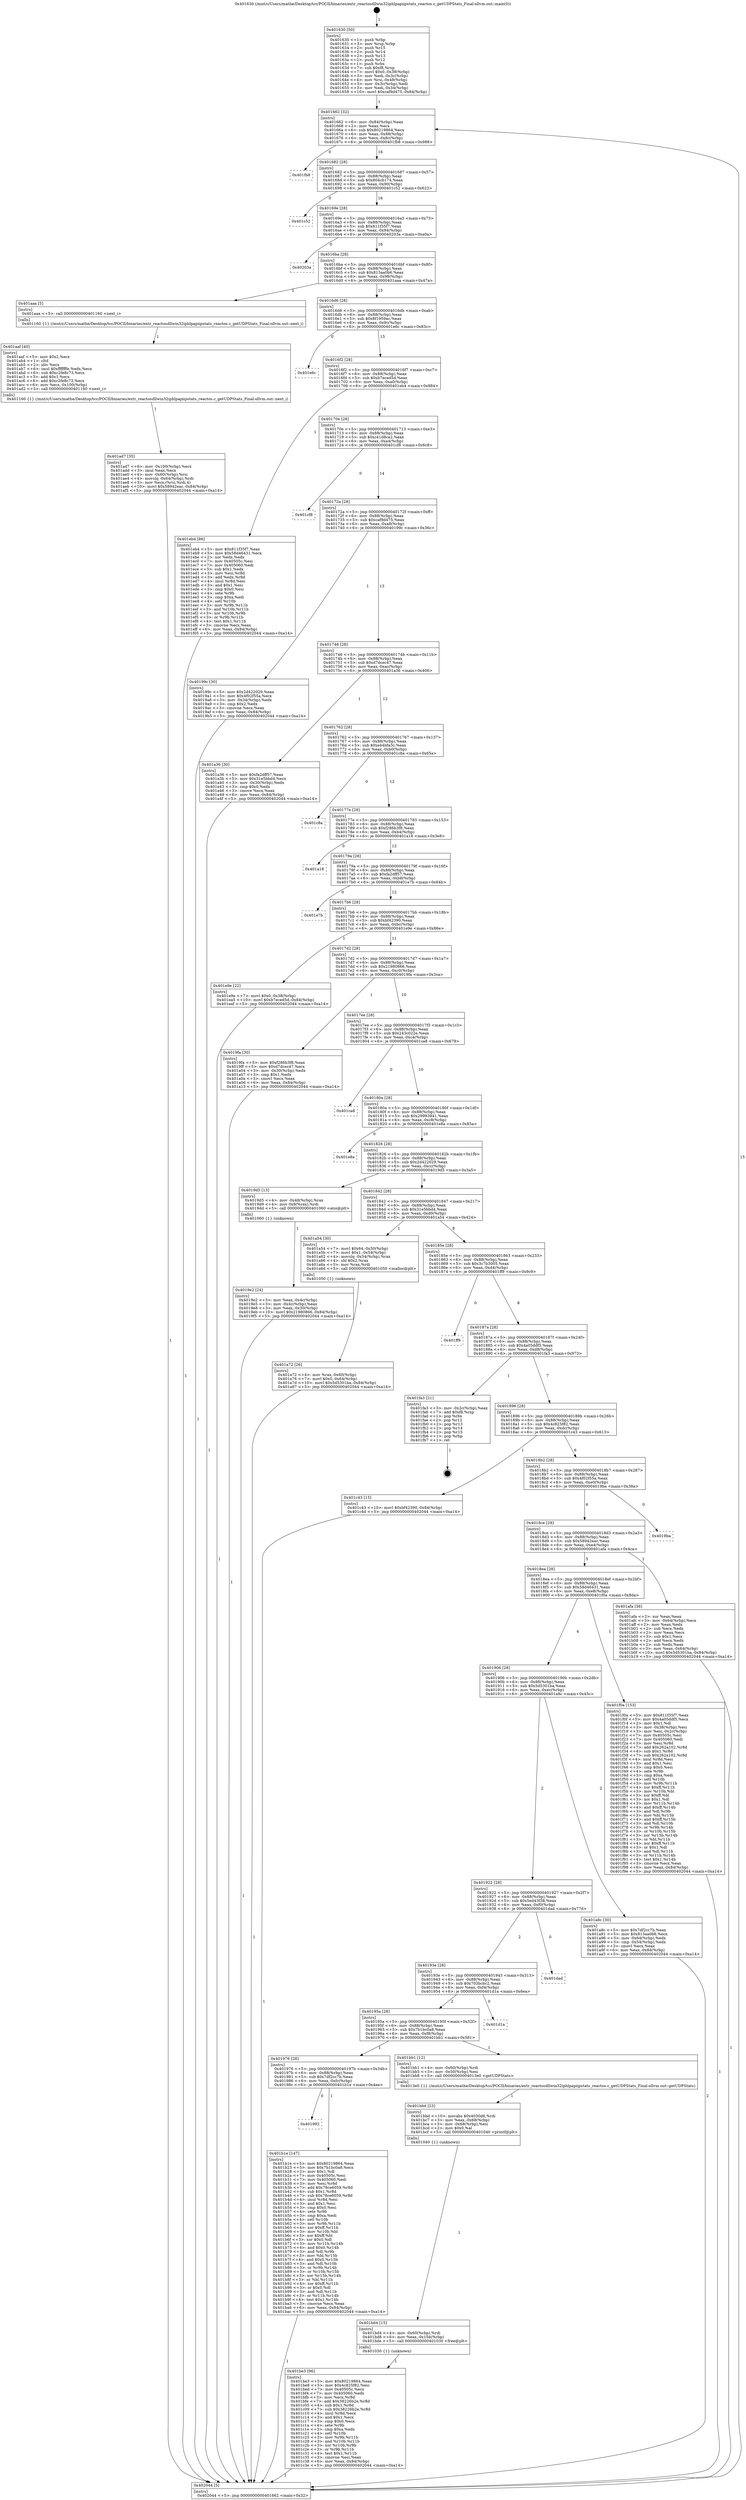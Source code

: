 digraph "0x401630" {
  label = "0x401630 (/mnt/c/Users/mathe/Desktop/tcc/POCII/binaries/extr_reactosdllwin32iphlpapiipstats_reactos.c_getUDPStats_Final-ollvm.out::main(0))"
  labelloc = "t"
  node[shape=record]

  Entry [label="",width=0.3,height=0.3,shape=circle,fillcolor=black,style=filled]
  "0x401662" [label="{
     0x401662 [32]\l
     | [instrs]\l
     &nbsp;&nbsp;0x401662 \<+6\>: mov -0x84(%rbp),%eax\l
     &nbsp;&nbsp;0x401668 \<+2\>: mov %eax,%ecx\l
     &nbsp;&nbsp;0x40166a \<+6\>: sub $0x80219864,%ecx\l
     &nbsp;&nbsp;0x401670 \<+6\>: mov %eax,-0x88(%rbp)\l
     &nbsp;&nbsp;0x401676 \<+6\>: mov %ecx,-0x8c(%rbp)\l
     &nbsp;&nbsp;0x40167c \<+6\>: je 0000000000401fb8 \<main+0x988\>\l
  }"]
  "0x401fb8" [label="{
     0x401fb8\l
  }", style=dashed]
  "0x401682" [label="{
     0x401682 [28]\l
     | [instrs]\l
     &nbsp;&nbsp;0x401682 \<+5\>: jmp 0000000000401687 \<main+0x57\>\l
     &nbsp;&nbsp;0x401687 \<+6\>: mov -0x88(%rbp),%eax\l
     &nbsp;&nbsp;0x40168d \<+5\>: sub $0x804cb174,%eax\l
     &nbsp;&nbsp;0x401692 \<+6\>: mov %eax,-0x90(%rbp)\l
     &nbsp;&nbsp;0x401698 \<+6\>: je 0000000000401c52 \<main+0x622\>\l
  }"]
  Exit [label="",width=0.3,height=0.3,shape=circle,fillcolor=black,style=filled,peripheries=2]
  "0x401c52" [label="{
     0x401c52\l
  }", style=dashed]
  "0x40169e" [label="{
     0x40169e [28]\l
     | [instrs]\l
     &nbsp;&nbsp;0x40169e \<+5\>: jmp 00000000004016a3 \<main+0x73\>\l
     &nbsp;&nbsp;0x4016a3 \<+6\>: mov -0x88(%rbp),%eax\l
     &nbsp;&nbsp;0x4016a9 \<+5\>: sub $0x811f35f7,%eax\l
     &nbsp;&nbsp;0x4016ae \<+6\>: mov %eax,-0x94(%rbp)\l
     &nbsp;&nbsp;0x4016b4 \<+6\>: je 000000000040203a \<main+0xa0a\>\l
  }"]
  "0x401be3" [label="{
     0x401be3 [96]\l
     | [instrs]\l
     &nbsp;&nbsp;0x401be3 \<+5\>: mov $0x80219864,%eax\l
     &nbsp;&nbsp;0x401be8 \<+5\>: mov $0x4c825f82,%esi\l
     &nbsp;&nbsp;0x401bed \<+7\>: mov 0x40505c,%ecx\l
     &nbsp;&nbsp;0x401bf4 \<+7\>: mov 0x405060,%edx\l
     &nbsp;&nbsp;0x401bfb \<+3\>: mov %ecx,%r8d\l
     &nbsp;&nbsp;0x401bfe \<+7\>: add $0x38226b2e,%r8d\l
     &nbsp;&nbsp;0x401c05 \<+4\>: sub $0x1,%r8d\l
     &nbsp;&nbsp;0x401c09 \<+7\>: sub $0x38226b2e,%r8d\l
     &nbsp;&nbsp;0x401c10 \<+4\>: imul %r8d,%ecx\l
     &nbsp;&nbsp;0x401c14 \<+3\>: and $0x1,%ecx\l
     &nbsp;&nbsp;0x401c17 \<+3\>: cmp $0x0,%ecx\l
     &nbsp;&nbsp;0x401c1a \<+4\>: sete %r9b\l
     &nbsp;&nbsp;0x401c1e \<+3\>: cmp $0xa,%edx\l
     &nbsp;&nbsp;0x401c21 \<+4\>: setl %r10b\l
     &nbsp;&nbsp;0x401c25 \<+3\>: mov %r9b,%r11b\l
     &nbsp;&nbsp;0x401c28 \<+3\>: and %r10b,%r11b\l
     &nbsp;&nbsp;0x401c2b \<+3\>: xor %r10b,%r9b\l
     &nbsp;&nbsp;0x401c2e \<+3\>: or %r9b,%r11b\l
     &nbsp;&nbsp;0x401c31 \<+4\>: test $0x1,%r11b\l
     &nbsp;&nbsp;0x401c35 \<+3\>: cmovne %esi,%eax\l
     &nbsp;&nbsp;0x401c38 \<+6\>: mov %eax,-0x84(%rbp)\l
     &nbsp;&nbsp;0x401c3e \<+5\>: jmp 0000000000402044 \<main+0xa14\>\l
  }"]
  "0x40203a" [label="{
     0x40203a\l
  }", style=dashed]
  "0x4016ba" [label="{
     0x4016ba [28]\l
     | [instrs]\l
     &nbsp;&nbsp;0x4016ba \<+5\>: jmp 00000000004016bf \<main+0x8f\>\l
     &nbsp;&nbsp;0x4016bf \<+6\>: mov -0x88(%rbp),%eax\l
     &nbsp;&nbsp;0x4016c5 \<+5\>: sub $0x813aa0b6,%eax\l
     &nbsp;&nbsp;0x4016ca \<+6\>: mov %eax,-0x98(%rbp)\l
     &nbsp;&nbsp;0x4016d0 \<+6\>: je 0000000000401aaa \<main+0x47a\>\l
  }"]
  "0x401bd4" [label="{
     0x401bd4 [15]\l
     | [instrs]\l
     &nbsp;&nbsp;0x401bd4 \<+4\>: mov -0x60(%rbp),%rdi\l
     &nbsp;&nbsp;0x401bd8 \<+6\>: mov %eax,-0x104(%rbp)\l
     &nbsp;&nbsp;0x401bde \<+5\>: call 0000000000401030 \<free@plt\>\l
     | [calls]\l
     &nbsp;&nbsp;0x401030 \{1\} (unknown)\l
  }"]
  "0x401aaa" [label="{
     0x401aaa [5]\l
     | [instrs]\l
     &nbsp;&nbsp;0x401aaa \<+5\>: call 0000000000401160 \<next_i\>\l
     | [calls]\l
     &nbsp;&nbsp;0x401160 \{1\} (/mnt/c/Users/mathe/Desktop/tcc/POCII/binaries/extr_reactosdllwin32iphlpapiipstats_reactos.c_getUDPStats_Final-ollvm.out::next_i)\l
  }"]
  "0x4016d6" [label="{
     0x4016d6 [28]\l
     | [instrs]\l
     &nbsp;&nbsp;0x4016d6 \<+5\>: jmp 00000000004016db \<main+0xab\>\l
     &nbsp;&nbsp;0x4016db \<+6\>: mov -0x88(%rbp),%eax\l
     &nbsp;&nbsp;0x4016e1 \<+5\>: sub $0x8f1959ac,%eax\l
     &nbsp;&nbsp;0x4016e6 \<+6\>: mov %eax,-0x9c(%rbp)\l
     &nbsp;&nbsp;0x4016ec \<+6\>: je 0000000000401e6c \<main+0x83c\>\l
  }"]
  "0x401bbd" [label="{
     0x401bbd [23]\l
     | [instrs]\l
     &nbsp;&nbsp;0x401bbd \<+10\>: movabs $0x4030d6,%rdi\l
     &nbsp;&nbsp;0x401bc7 \<+3\>: mov %eax,-0x68(%rbp)\l
     &nbsp;&nbsp;0x401bca \<+3\>: mov -0x68(%rbp),%esi\l
     &nbsp;&nbsp;0x401bcd \<+2\>: mov $0x0,%al\l
     &nbsp;&nbsp;0x401bcf \<+5\>: call 0000000000401040 \<printf@plt\>\l
     | [calls]\l
     &nbsp;&nbsp;0x401040 \{1\} (unknown)\l
  }"]
  "0x401e6c" [label="{
     0x401e6c\l
  }", style=dashed]
  "0x4016f2" [label="{
     0x4016f2 [28]\l
     | [instrs]\l
     &nbsp;&nbsp;0x4016f2 \<+5\>: jmp 00000000004016f7 \<main+0xc7\>\l
     &nbsp;&nbsp;0x4016f7 \<+6\>: mov -0x88(%rbp),%eax\l
     &nbsp;&nbsp;0x4016fd \<+5\>: sub $0xb7eced5d,%eax\l
     &nbsp;&nbsp;0x401702 \<+6\>: mov %eax,-0xa0(%rbp)\l
     &nbsp;&nbsp;0x401708 \<+6\>: je 0000000000401eb4 \<main+0x884\>\l
  }"]
  "0x401992" [label="{
     0x401992\l
  }", style=dashed]
  "0x401eb4" [label="{
     0x401eb4 [86]\l
     | [instrs]\l
     &nbsp;&nbsp;0x401eb4 \<+5\>: mov $0x811f35f7,%eax\l
     &nbsp;&nbsp;0x401eb9 \<+5\>: mov $0x58d46431,%ecx\l
     &nbsp;&nbsp;0x401ebe \<+2\>: xor %edx,%edx\l
     &nbsp;&nbsp;0x401ec0 \<+7\>: mov 0x40505c,%esi\l
     &nbsp;&nbsp;0x401ec7 \<+7\>: mov 0x405060,%edi\l
     &nbsp;&nbsp;0x401ece \<+3\>: sub $0x1,%edx\l
     &nbsp;&nbsp;0x401ed1 \<+3\>: mov %esi,%r8d\l
     &nbsp;&nbsp;0x401ed4 \<+3\>: add %edx,%r8d\l
     &nbsp;&nbsp;0x401ed7 \<+4\>: imul %r8d,%esi\l
     &nbsp;&nbsp;0x401edb \<+3\>: and $0x1,%esi\l
     &nbsp;&nbsp;0x401ede \<+3\>: cmp $0x0,%esi\l
     &nbsp;&nbsp;0x401ee1 \<+4\>: sete %r9b\l
     &nbsp;&nbsp;0x401ee5 \<+3\>: cmp $0xa,%edi\l
     &nbsp;&nbsp;0x401ee8 \<+4\>: setl %r10b\l
     &nbsp;&nbsp;0x401eec \<+3\>: mov %r9b,%r11b\l
     &nbsp;&nbsp;0x401eef \<+3\>: and %r10b,%r11b\l
     &nbsp;&nbsp;0x401ef2 \<+3\>: xor %r10b,%r9b\l
     &nbsp;&nbsp;0x401ef5 \<+3\>: or %r9b,%r11b\l
     &nbsp;&nbsp;0x401ef8 \<+4\>: test $0x1,%r11b\l
     &nbsp;&nbsp;0x401efc \<+3\>: cmovne %ecx,%eax\l
     &nbsp;&nbsp;0x401eff \<+6\>: mov %eax,-0x84(%rbp)\l
     &nbsp;&nbsp;0x401f05 \<+5\>: jmp 0000000000402044 \<main+0xa14\>\l
  }"]
  "0x40170e" [label="{
     0x40170e [28]\l
     | [instrs]\l
     &nbsp;&nbsp;0x40170e \<+5\>: jmp 0000000000401713 \<main+0xe3\>\l
     &nbsp;&nbsp;0x401713 \<+6\>: mov -0x88(%rbp),%eax\l
     &nbsp;&nbsp;0x401719 \<+5\>: sub $0xc41d8ca2,%eax\l
     &nbsp;&nbsp;0x40171e \<+6\>: mov %eax,-0xa4(%rbp)\l
     &nbsp;&nbsp;0x401724 \<+6\>: je 0000000000401cf8 \<main+0x6c8\>\l
  }"]
  "0x401b1e" [label="{
     0x401b1e [147]\l
     | [instrs]\l
     &nbsp;&nbsp;0x401b1e \<+5\>: mov $0x80219864,%eax\l
     &nbsp;&nbsp;0x401b23 \<+5\>: mov $0x7b1bc0a8,%ecx\l
     &nbsp;&nbsp;0x401b28 \<+2\>: mov $0x1,%dl\l
     &nbsp;&nbsp;0x401b2a \<+7\>: mov 0x40505c,%esi\l
     &nbsp;&nbsp;0x401b31 \<+7\>: mov 0x405060,%edi\l
     &nbsp;&nbsp;0x401b38 \<+3\>: mov %esi,%r8d\l
     &nbsp;&nbsp;0x401b3b \<+7\>: add $0x78ce6059,%r8d\l
     &nbsp;&nbsp;0x401b42 \<+4\>: sub $0x1,%r8d\l
     &nbsp;&nbsp;0x401b46 \<+7\>: sub $0x78ce6059,%r8d\l
     &nbsp;&nbsp;0x401b4d \<+4\>: imul %r8d,%esi\l
     &nbsp;&nbsp;0x401b51 \<+3\>: and $0x1,%esi\l
     &nbsp;&nbsp;0x401b54 \<+3\>: cmp $0x0,%esi\l
     &nbsp;&nbsp;0x401b57 \<+4\>: sete %r9b\l
     &nbsp;&nbsp;0x401b5b \<+3\>: cmp $0xa,%edi\l
     &nbsp;&nbsp;0x401b5e \<+4\>: setl %r10b\l
     &nbsp;&nbsp;0x401b62 \<+3\>: mov %r9b,%r11b\l
     &nbsp;&nbsp;0x401b65 \<+4\>: xor $0xff,%r11b\l
     &nbsp;&nbsp;0x401b69 \<+3\>: mov %r10b,%bl\l
     &nbsp;&nbsp;0x401b6c \<+3\>: xor $0xff,%bl\l
     &nbsp;&nbsp;0x401b6f \<+3\>: xor $0x0,%dl\l
     &nbsp;&nbsp;0x401b72 \<+3\>: mov %r11b,%r14b\l
     &nbsp;&nbsp;0x401b75 \<+4\>: and $0x0,%r14b\l
     &nbsp;&nbsp;0x401b79 \<+3\>: and %dl,%r9b\l
     &nbsp;&nbsp;0x401b7c \<+3\>: mov %bl,%r15b\l
     &nbsp;&nbsp;0x401b7f \<+4\>: and $0x0,%r15b\l
     &nbsp;&nbsp;0x401b83 \<+3\>: and %dl,%r10b\l
     &nbsp;&nbsp;0x401b86 \<+3\>: or %r9b,%r14b\l
     &nbsp;&nbsp;0x401b89 \<+3\>: or %r10b,%r15b\l
     &nbsp;&nbsp;0x401b8c \<+3\>: xor %r15b,%r14b\l
     &nbsp;&nbsp;0x401b8f \<+3\>: or %bl,%r11b\l
     &nbsp;&nbsp;0x401b92 \<+4\>: xor $0xff,%r11b\l
     &nbsp;&nbsp;0x401b96 \<+3\>: or $0x0,%dl\l
     &nbsp;&nbsp;0x401b99 \<+3\>: and %dl,%r11b\l
     &nbsp;&nbsp;0x401b9c \<+3\>: or %r11b,%r14b\l
     &nbsp;&nbsp;0x401b9f \<+4\>: test $0x1,%r14b\l
     &nbsp;&nbsp;0x401ba3 \<+3\>: cmovne %ecx,%eax\l
     &nbsp;&nbsp;0x401ba6 \<+6\>: mov %eax,-0x84(%rbp)\l
     &nbsp;&nbsp;0x401bac \<+5\>: jmp 0000000000402044 \<main+0xa14\>\l
  }"]
  "0x401cf8" [label="{
     0x401cf8\l
  }", style=dashed]
  "0x40172a" [label="{
     0x40172a [28]\l
     | [instrs]\l
     &nbsp;&nbsp;0x40172a \<+5\>: jmp 000000000040172f \<main+0xff\>\l
     &nbsp;&nbsp;0x40172f \<+6\>: mov -0x88(%rbp),%eax\l
     &nbsp;&nbsp;0x401735 \<+5\>: sub $0xcaf9d475,%eax\l
     &nbsp;&nbsp;0x40173a \<+6\>: mov %eax,-0xa8(%rbp)\l
     &nbsp;&nbsp;0x401740 \<+6\>: je 000000000040199c \<main+0x36c\>\l
  }"]
  "0x401976" [label="{
     0x401976 [28]\l
     | [instrs]\l
     &nbsp;&nbsp;0x401976 \<+5\>: jmp 000000000040197b \<main+0x34b\>\l
     &nbsp;&nbsp;0x40197b \<+6\>: mov -0x88(%rbp),%eax\l
     &nbsp;&nbsp;0x401981 \<+5\>: sub $0x7df2cc7b,%eax\l
     &nbsp;&nbsp;0x401986 \<+6\>: mov %eax,-0xfc(%rbp)\l
     &nbsp;&nbsp;0x40198c \<+6\>: je 0000000000401b1e \<main+0x4ee\>\l
  }"]
  "0x40199c" [label="{
     0x40199c [30]\l
     | [instrs]\l
     &nbsp;&nbsp;0x40199c \<+5\>: mov $0x2d422029,%eax\l
     &nbsp;&nbsp;0x4019a1 \<+5\>: mov $0x4f02f55a,%ecx\l
     &nbsp;&nbsp;0x4019a6 \<+3\>: mov -0x34(%rbp),%edx\l
     &nbsp;&nbsp;0x4019a9 \<+3\>: cmp $0x2,%edx\l
     &nbsp;&nbsp;0x4019ac \<+3\>: cmovne %ecx,%eax\l
     &nbsp;&nbsp;0x4019af \<+6\>: mov %eax,-0x84(%rbp)\l
     &nbsp;&nbsp;0x4019b5 \<+5\>: jmp 0000000000402044 \<main+0xa14\>\l
  }"]
  "0x401746" [label="{
     0x401746 [28]\l
     | [instrs]\l
     &nbsp;&nbsp;0x401746 \<+5\>: jmp 000000000040174b \<main+0x11b\>\l
     &nbsp;&nbsp;0x40174b \<+6\>: mov -0x88(%rbp),%eax\l
     &nbsp;&nbsp;0x401751 \<+5\>: sub $0xd7dcec47,%eax\l
     &nbsp;&nbsp;0x401756 \<+6\>: mov %eax,-0xac(%rbp)\l
     &nbsp;&nbsp;0x40175c \<+6\>: je 0000000000401a36 \<main+0x406\>\l
  }"]
  "0x402044" [label="{
     0x402044 [5]\l
     | [instrs]\l
     &nbsp;&nbsp;0x402044 \<+5\>: jmp 0000000000401662 \<main+0x32\>\l
  }"]
  "0x401630" [label="{
     0x401630 [50]\l
     | [instrs]\l
     &nbsp;&nbsp;0x401630 \<+1\>: push %rbp\l
     &nbsp;&nbsp;0x401631 \<+3\>: mov %rsp,%rbp\l
     &nbsp;&nbsp;0x401634 \<+2\>: push %r15\l
     &nbsp;&nbsp;0x401636 \<+2\>: push %r14\l
     &nbsp;&nbsp;0x401638 \<+2\>: push %r13\l
     &nbsp;&nbsp;0x40163a \<+2\>: push %r12\l
     &nbsp;&nbsp;0x40163c \<+1\>: push %rbx\l
     &nbsp;&nbsp;0x40163d \<+7\>: sub $0xf8,%rsp\l
     &nbsp;&nbsp;0x401644 \<+7\>: movl $0x0,-0x38(%rbp)\l
     &nbsp;&nbsp;0x40164b \<+3\>: mov %edi,-0x3c(%rbp)\l
     &nbsp;&nbsp;0x40164e \<+4\>: mov %rsi,-0x48(%rbp)\l
     &nbsp;&nbsp;0x401652 \<+3\>: mov -0x3c(%rbp),%edi\l
     &nbsp;&nbsp;0x401655 \<+3\>: mov %edi,-0x34(%rbp)\l
     &nbsp;&nbsp;0x401658 \<+10\>: movl $0xcaf9d475,-0x84(%rbp)\l
  }"]
  "0x401bb1" [label="{
     0x401bb1 [12]\l
     | [instrs]\l
     &nbsp;&nbsp;0x401bb1 \<+4\>: mov -0x60(%rbp),%rdi\l
     &nbsp;&nbsp;0x401bb5 \<+3\>: mov -0x50(%rbp),%esi\l
     &nbsp;&nbsp;0x401bb8 \<+5\>: call 00000000004013e0 \<getUDPStats\>\l
     | [calls]\l
     &nbsp;&nbsp;0x4013e0 \{1\} (/mnt/c/Users/mathe/Desktop/tcc/POCII/binaries/extr_reactosdllwin32iphlpapiipstats_reactos.c_getUDPStats_Final-ollvm.out::getUDPStats)\l
  }"]
  "0x401a36" [label="{
     0x401a36 [30]\l
     | [instrs]\l
     &nbsp;&nbsp;0x401a36 \<+5\>: mov $0xfa2dff57,%eax\l
     &nbsp;&nbsp;0x401a3b \<+5\>: mov $0x31e5bbd4,%ecx\l
     &nbsp;&nbsp;0x401a40 \<+3\>: mov -0x30(%rbp),%edx\l
     &nbsp;&nbsp;0x401a43 \<+3\>: cmp $0x0,%edx\l
     &nbsp;&nbsp;0x401a46 \<+3\>: cmove %ecx,%eax\l
     &nbsp;&nbsp;0x401a49 \<+6\>: mov %eax,-0x84(%rbp)\l
     &nbsp;&nbsp;0x401a4f \<+5\>: jmp 0000000000402044 \<main+0xa14\>\l
  }"]
  "0x401762" [label="{
     0x401762 [28]\l
     | [instrs]\l
     &nbsp;&nbsp;0x401762 \<+5\>: jmp 0000000000401767 \<main+0x137\>\l
     &nbsp;&nbsp;0x401767 \<+6\>: mov -0x88(%rbp),%eax\l
     &nbsp;&nbsp;0x40176d \<+5\>: sub $0xe44bfa3c,%eax\l
     &nbsp;&nbsp;0x401772 \<+6\>: mov %eax,-0xb0(%rbp)\l
     &nbsp;&nbsp;0x401778 \<+6\>: je 0000000000401c8a \<main+0x65a\>\l
  }"]
  "0x40195a" [label="{
     0x40195a [28]\l
     | [instrs]\l
     &nbsp;&nbsp;0x40195a \<+5\>: jmp 000000000040195f \<main+0x32f\>\l
     &nbsp;&nbsp;0x40195f \<+6\>: mov -0x88(%rbp),%eax\l
     &nbsp;&nbsp;0x401965 \<+5\>: sub $0x7b1bc0a8,%eax\l
     &nbsp;&nbsp;0x40196a \<+6\>: mov %eax,-0xf8(%rbp)\l
     &nbsp;&nbsp;0x401970 \<+6\>: je 0000000000401bb1 \<main+0x581\>\l
  }"]
  "0x401c8a" [label="{
     0x401c8a\l
  }", style=dashed]
  "0x40177e" [label="{
     0x40177e [28]\l
     | [instrs]\l
     &nbsp;&nbsp;0x40177e \<+5\>: jmp 0000000000401783 \<main+0x153\>\l
     &nbsp;&nbsp;0x401783 \<+6\>: mov -0x88(%rbp),%eax\l
     &nbsp;&nbsp;0x401789 \<+5\>: sub $0xf286b3f8,%eax\l
     &nbsp;&nbsp;0x40178e \<+6\>: mov %eax,-0xb4(%rbp)\l
     &nbsp;&nbsp;0x401794 \<+6\>: je 0000000000401a18 \<main+0x3e8\>\l
  }"]
  "0x401d1a" [label="{
     0x401d1a\l
  }", style=dashed]
  "0x401a18" [label="{
     0x401a18\l
  }", style=dashed]
  "0x40179a" [label="{
     0x40179a [28]\l
     | [instrs]\l
     &nbsp;&nbsp;0x40179a \<+5\>: jmp 000000000040179f \<main+0x16f\>\l
     &nbsp;&nbsp;0x40179f \<+6\>: mov -0x88(%rbp),%eax\l
     &nbsp;&nbsp;0x4017a5 \<+5\>: sub $0xfa2dff57,%eax\l
     &nbsp;&nbsp;0x4017aa \<+6\>: mov %eax,-0xb8(%rbp)\l
     &nbsp;&nbsp;0x4017b0 \<+6\>: je 0000000000401e7b \<main+0x84b\>\l
  }"]
  "0x40193e" [label="{
     0x40193e [28]\l
     | [instrs]\l
     &nbsp;&nbsp;0x40193e \<+5\>: jmp 0000000000401943 \<main+0x313\>\l
     &nbsp;&nbsp;0x401943 \<+6\>: mov -0x88(%rbp),%eax\l
     &nbsp;&nbsp;0x401949 \<+5\>: sub $0x703bcbc2,%eax\l
     &nbsp;&nbsp;0x40194e \<+6\>: mov %eax,-0xf4(%rbp)\l
     &nbsp;&nbsp;0x401954 \<+6\>: je 0000000000401d1a \<main+0x6ea\>\l
  }"]
  "0x401e7b" [label="{
     0x401e7b\l
  }", style=dashed]
  "0x4017b6" [label="{
     0x4017b6 [28]\l
     | [instrs]\l
     &nbsp;&nbsp;0x4017b6 \<+5\>: jmp 00000000004017bb \<main+0x18b\>\l
     &nbsp;&nbsp;0x4017bb \<+6\>: mov -0x88(%rbp),%eax\l
     &nbsp;&nbsp;0x4017c1 \<+5\>: sub $0xbf42390,%eax\l
     &nbsp;&nbsp;0x4017c6 \<+6\>: mov %eax,-0xbc(%rbp)\l
     &nbsp;&nbsp;0x4017cc \<+6\>: je 0000000000401e9e \<main+0x86e\>\l
  }"]
  "0x401dad" [label="{
     0x401dad\l
  }", style=dashed]
  "0x401e9e" [label="{
     0x401e9e [22]\l
     | [instrs]\l
     &nbsp;&nbsp;0x401e9e \<+7\>: movl $0x0,-0x38(%rbp)\l
     &nbsp;&nbsp;0x401ea5 \<+10\>: movl $0xb7eced5d,-0x84(%rbp)\l
     &nbsp;&nbsp;0x401eaf \<+5\>: jmp 0000000000402044 \<main+0xa14\>\l
  }"]
  "0x4017d2" [label="{
     0x4017d2 [28]\l
     | [instrs]\l
     &nbsp;&nbsp;0x4017d2 \<+5\>: jmp 00000000004017d7 \<main+0x1a7\>\l
     &nbsp;&nbsp;0x4017d7 \<+6\>: mov -0x88(%rbp),%eax\l
     &nbsp;&nbsp;0x4017dd \<+5\>: sub $0x21980866,%eax\l
     &nbsp;&nbsp;0x4017e2 \<+6\>: mov %eax,-0xc0(%rbp)\l
     &nbsp;&nbsp;0x4017e8 \<+6\>: je 00000000004019fa \<main+0x3ca\>\l
  }"]
  "0x401ad7" [label="{
     0x401ad7 [35]\l
     | [instrs]\l
     &nbsp;&nbsp;0x401ad7 \<+6\>: mov -0x100(%rbp),%ecx\l
     &nbsp;&nbsp;0x401add \<+3\>: imul %eax,%ecx\l
     &nbsp;&nbsp;0x401ae0 \<+4\>: mov -0x60(%rbp),%rsi\l
     &nbsp;&nbsp;0x401ae4 \<+4\>: movslq -0x64(%rbp),%rdi\l
     &nbsp;&nbsp;0x401ae8 \<+3\>: mov %ecx,(%rsi,%rdi,4)\l
     &nbsp;&nbsp;0x401aeb \<+10\>: movl $0x58942eac,-0x84(%rbp)\l
     &nbsp;&nbsp;0x401af5 \<+5\>: jmp 0000000000402044 \<main+0xa14\>\l
  }"]
  "0x4019fa" [label="{
     0x4019fa [30]\l
     | [instrs]\l
     &nbsp;&nbsp;0x4019fa \<+5\>: mov $0xf286b3f8,%eax\l
     &nbsp;&nbsp;0x4019ff \<+5\>: mov $0xd7dcec47,%ecx\l
     &nbsp;&nbsp;0x401a04 \<+3\>: mov -0x30(%rbp),%edx\l
     &nbsp;&nbsp;0x401a07 \<+3\>: cmp $0x1,%edx\l
     &nbsp;&nbsp;0x401a0a \<+3\>: cmovl %ecx,%eax\l
     &nbsp;&nbsp;0x401a0d \<+6\>: mov %eax,-0x84(%rbp)\l
     &nbsp;&nbsp;0x401a13 \<+5\>: jmp 0000000000402044 \<main+0xa14\>\l
  }"]
  "0x4017ee" [label="{
     0x4017ee [28]\l
     | [instrs]\l
     &nbsp;&nbsp;0x4017ee \<+5\>: jmp 00000000004017f3 \<main+0x1c3\>\l
     &nbsp;&nbsp;0x4017f3 \<+6\>: mov -0x88(%rbp),%eax\l
     &nbsp;&nbsp;0x4017f9 \<+5\>: sub $0x243c022e,%eax\l
     &nbsp;&nbsp;0x4017fe \<+6\>: mov %eax,-0xc4(%rbp)\l
     &nbsp;&nbsp;0x401804 \<+6\>: je 0000000000401ca8 \<main+0x678\>\l
  }"]
  "0x401aaf" [label="{
     0x401aaf [40]\l
     | [instrs]\l
     &nbsp;&nbsp;0x401aaf \<+5\>: mov $0x2,%ecx\l
     &nbsp;&nbsp;0x401ab4 \<+1\>: cltd\l
     &nbsp;&nbsp;0x401ab5 \<+2\>: idiv %ecx\l
     &nbsp;&nbsp;0x401ab7 \<+6\>: imul $0xfffffffe,%edx,%ecx\l
     &nbsp;&nbsp;0x401abd \<+6\>: sub $0xc2fe8c73,%ecx\l
     &nbsp;&nbsp;0x401ac3 \<+3\>: add $0x1,%ecx\l
     &nbsp;&nbsp;0x401ac6 \<+6\>: add $0xc2fe8c73,%ecx\l
     &nbsp;&nbsp;0x401acc \<+6\>: mov %ecx,-0x100(%rbp)\l
     &nbsp;&nbsp;0x401ad2 \<+5\>: call 0000000000401160 \<next_i\>\l
     | [calls]\l
     &nbsp;&nbsp;0x401160 \{1\} (/mnt/c/Users/mathe/Desktop/tcc/POCII/binaries/extr_reactosdllwin32iphlpapiipstats_reactos.c_getUDPStats_Final-ollvm.out::next_i)\l
  }"]
  "0x401ca8" [label="{
     0x401ca8\l
  }", style=dashed]
  "0x40180a" [label="{
     0x40180a [28]\l
     | [instrs]\l
     &nbsp;&nbsp;0x40180a \<+5\>: jmp 000000000040180f \<main+0x1df\>\l
     &nbsp;&nbsp;0x40180f \<+6\>: mov -0x88(%rbp),%eax\l
     &nbsp;&nbsp;0x401815 \<+5\>: sub $0x29993941,%eax\l
     &nbsp;&nbsp;0x40181a \<+6\>: mov %eax,-0xc8(%rbp)\l
     &nbsp;&nbsp;0x401820 \<+6\>: je 0000000000401e8a \<main+0x85a\>\l
  }"]
  "0x401922" [label="{
     0x401922 [28]\l
     | [instrs]\l
     &nbsp;&nbsp;0x401922 \<+5\>: jmp 0000000000401927 \<main+0x2f7\>\l
     &nbsp;&nbsp;0x401927 \<+6\>: mov -0x88(%rbp),%eax\l
     &nbsp;&nbsp;0x40192d \<+5\>: sub $0x5ed43f38,%eax\l
     &nbsp;&nbsp;0x401932 \<+6\>: mov %eax,-0xf0(%rbp)\l
     &nbsp;&nbsp;0x401938 \<+6\>: je 0000000000401dad \<main+0x77d\>\l
  }"]
  "0x401e8a" [label="{
     0x401e8a\l
  }", style=dashed]
  "0x401826" [label="{
     0x401826 [28]\l
     | [instrs]\l
     &nbsp;&nbsp;0x401826 \<+5\>: jmp 000000000040182b \<main+0x1fb\>\l
     &nbsp;&nbsp;0x40182b \<+6\>: mov -0x88(%rbp),%eax\l
     &nbsp;&nbsp;0x401831 \<+5\>: sub $0x2d422029,%eax\l
     &nbsp;&nbsp;0x401836 \<+6\>: mov %eax,-0xcc(%rbp)\l
     &nbsp;&nbsp;0x40183c \<+6\>: je 00000000004019d5 \<main+0x3a5\>\l
  }"]
  "0x401a8c" [label="{
     0x401a8c [30]\l
     | [instrs]\l
     &nbsp;&nbsp;0x401a8c \<+5\>: mov $0x7df2cc7b,%eax\l
     &nbsp;&nbsp;0x401a91 \<+5\>: mov $0x813aa0b6,%ecx\l
     &nbsp;&nbsp;0x401a96 \<+3\>: mov -0x64(%rbp),%edx\l
     &nbsp;&nbsp;0x401a99 \<+3\>: cmp -0x54(%rbp),%edx\l
     &nbsp;&nbsp;0x401a9c \<+3\>: cmovl %ecx,%eax\l
     &nbsp;&nbsp;0x401a9f \<+6\>: mov %eax,-0x84(%rbp)\l
     &nbsp;&nbsp;0x401aa5 \<+5\>: jmp 0000000000402044 \<main+0xa14\>\l
  }"]
  "0x4019d5" [label="{
     0x4019d5 [13]\l
     | [instrs]\l
     &nbsp;&nbsp;0x4019d5 \<+4\>: mov -0x48(%rbp),%rax\l
     &nbsp;&nbsp;0x4019d9 \<+4\>: mov 0x8(%rax),%rdi\l
     &nbsp;&nbsp;0x4019dd \<+5\>: call 0000000000401060 \<atoi@plt\>\l
     | [calls]\l
     &nbsp;&nbsp;0x401060 \{1\} (unknown)\l
  }"]
  "0x401842" [label="{
     0x401842 [28]\l
     | [instrs]\l
     &nbsp;&nbsp;0x401842 \<+5\>: jmp 0000000000401847 \<main+0x217\>\l
     &nbsp;&nbsp;0x401847 \<+6\>: mov -0x88(%rbp),%eax\l
     &nbsp;&nbsp;0x40184d \<+5\>: sub $0x31e5bbd4,%eax\l
     &nbsp;&nbsp;0x401852 \<+6\>: mov %eax,-0xd0(%rbp)\l
     &nbsp;&nbsp;0x401858 \<+6\>: je 0000000000401a54 \<main+0x424\>\l
  }"]
  "0x4019e2" [label="{
     0x4019e2 [24]\l
     | [instrs]\l
     &nbsp;&nbsp;0x4019e2 \<+3\>: mov %eax,-0x4c(%rbp)\l
     &nbsp;&nbsp;0x4019e5 \<+3\>: mov -0x4c(%rbp),%eax\l
     &nbsp;&nbsp;0x4019e8 \<+3\>: mov %eax,-0x30(%rbp)\l
     &nbsp;&nbsp;0x4019eb \<+10\>: movl $0x21980866,-0x84(%rbp)\l
     &nbsp;&nbsp;0x4019f5 \<+5\>: jmp 0000000000402044 \<main+0xa14\>\l
  }"]
  "0x401906" [label="{
     0x401906 [28]\l
     | [instrs]\l
     &nbsp;&nbsp;0x401906 \<+5\>: jmp 000000000040190b \<main+0x2db\>\l
     &nbsp;&nbsp;0x40190b \<+6\>: mov -0x88(%rbp),%eax\l
     &nbsp;&nbsp;0x401911 \<+5\>: sub $0x5d5301ba,%eax\l
     &nbsp;&nbsp;0x401916 \<+6\>: mov %eax,-0xec(%rbp)\l
     &nbsp;&nbsp;0x40191c \<+6\>: je 0000000000401a8c \<main+0x45c\>\l
  }"]
  "0x401a54" [label="{
     0x401a54 [30]\l
     | [instrs]\l
     &nbsp;&nbsp;0x401a54 \<+7\>: movl $0x64,-0x50(%rbp)\l
     &nbsp;&nbsp;0x401a5b \<+7\>: movl $0x1,-0x54(%rbp)\l
     &nbsp;&nbsp;0x401a62 \<+4\>: movslq -0x54(%rbp),%rax\l
     &nbsp;&nbsp;0x401a66 \<+4\>: shl $0x2,%rax\l
     &nbsp;&nbsp;0x401a6a \<+3\>: mov %rax,%rdi\l
     &nbsp;&nbsp;0x401a6d \<+5\>: call 0000000000401050 \<malloc@plt\>\l
     | [calls]\l
     &nbsp;&nbsp;0x401050 \{1\} (unknown)\l
  }"]
  "0x40185e" [label="{
     0x40185e [28]\l
     | [instrs]\l
     &nbsp;&nbsp;0x40185e \<+5\>: jmp 0000000000401863 \<main+0x233\>\l
     &nbsp;&nbsp;0x401863 \<+6\>: mov -0x88(%rbp),%eax\l
     &nbsp;&nbsp;0x401869 \<+5\>: sub $0x3c7b3005,%eax\l
     &nbsp;&nbsp;0x40186e \<+6\>: mov %eax,-0xd4(%rbp)\l
     &nbsp;&nbsp;0x401874 \<+6\>: je 0000000000401ff9 \<main+0x9c9\>\l
  }"]
  "0x401a72" [label="{
     0x401a72 [26]\l
     | [instrs]\l
     &nbsp;&nbsp;0x401a72 \<+4\>: mov %rax,-0x60(%rbp)\l
     &nbsp;&nbsp;0x401a76 \<+7\>: movl $0x0,-0x64(%rbp)\l
     &nbsp;&nbsp;0x401a7d \<+10\>: movl $0x5d5301ba,-0x84(%rbp)\l
     &nbsp;&nbsp;0x401a87 \<+5\>: jmp 0000000000402044 \<main+0xa14\>\l
  }"]
  "0x401f0a" [label="{
     0x401f0a [153]\l
     | [instrs]\l
     &nbsp;&nbsp;0x401f0a \<+5\>: mov $0x811f35f7,%eax\l
     &nbsp;&nbsp;0x401f0f \<+5\>: mov $0x4a05ddf5,%ecx\l
     &nbsp;&nbsp;0x401f14 \<+2\>: mov $0x1,%dl\l
     &nbsp;&nbsp;0x401f16 \<+3\>: mov -0x38(%rbp),%esi\l
     &nbsp;&nbsp;0x401f19 \<+3\>: mov %esi,-0x2c(%rbp)\l
     &nbsp;&nbsp;0x401f1c \<+7\>: mov 0x40505c,%esi\l
     &nbsp;&nbsp;0x401f23 \<+7\>: mov 0x405060,%edi\l
     &nbsp;&nbsp;0x401f2a \<+3\>: mov %esi,%r8d\l
     &nbsp;&nbsp;0x401f2d \<+7\>: add $0x262a102,%r8d\l
     &nbsp;&nbsp;0x401f34 \<+4\>: sub $0x1,%r8d\l
     &nbsp;&nbsp;0x401f38 \<+7\>: sub $0x262a102,%r8d\l
     &nbsp;&nbsp;0x401f3f \<+4\>: imul %r8d,%esi\l
     &nbsp;&nbsp;0x401f43 \<+3\>: and $0x1,%esi\l
     &nbsp;&nbsp;0x401f46 \<+3\>: cmp $0x0,%esi\l
     &nbsp;&nbsp;0x401f49 \<+4\>: sete %r9b\l
     &nbsp;&nbsp;0x401f4d \<+3\>: cmp $0xa,%edi\l
     &nbsp;&nbsp;0x401f50 \<+4\>: setl %r10b\l
     &nbsp;&nbsp;0x401f54 \<+3\>: mov %r9b,%r11b\l
     &nbsp;&nbsp;0x401f57 \<+4\>: xor $0xff,%r11b\l
     &nbsp;&nbsp;0x401f5b \<+3\>: mov %r10b,%bl\l
     &nbsp;&nbsp;0x401f5e \<+3\>: xor $0xff,%bl\l
     &nbsp;&nbsp;0x401f61 \<+3\>: xor $0x1,%dl\l
     &nbsp;&nbsp;0x401f64 \<+3\>: mov %r11b,%r14b\l
     &nbsp;&nbsp;0x401f67 \<+4\>: and $0xff,%r14b\l
     &nbsp;&nbsp;0x401f6b \<+3\>: and %dl,%r9b\l
     &nbsp;&nbsp;0x401f6e \<+3\>: mov %bl,%r15b\l
     &nbsp;&nbsp;0x401f71 \<+4\>: and $0xff,%r15b\l
     &nbsp;&nbsp;0x401f75 \<+3\>: and %dl,%r10b\l
     &nbsp;&nbsp;0x401f78 \<+3\>: or %r9b,%r14b\l
     &nbsp;&nbsp;0x401f7b \<+3\>: or %r10b,%r15b\l
     &nbsp;&nbsp;0x401f7e \<+3\>: xor %r15b,%r14b\l
     &nbsp;&nbsp;0x401f81 \<+3\>: or %bl,%r11b\l
     &nbsp;&nbsp;0x401f84 \<+4\>: xor $0xff,%r11b\l
     &nbsp;&nbsp;0x401f88 \<+3\>: or $0x1,%dl\l
     &nbsp;&nbsp;0x401f8b \<+3\>: and %dl,%r11b\l
     &nbsp;&nbsp;0x401f8e \<+3\>: or %r11b,%r14b\l
     &nbsp;&nbsp;0x401f91 \<+4\>: test $0x1,%r14b\l
     &nbsp;&nbsp;0x401f95 \<+3\>: cmovne %ecx,%eax\l
     &nbsp;&nbsp;0x401f98 \<+6\>: mov %eax,-0x84(%rbp)\l
     &nbsp;&nbsp;0x401f9e \<+5\>: jmp 0000000000402044 \<main+0xa14\>\l
  }"]
  "0x401ff9" [label="{
     0x401ff9\l
  }", style=dashed]
  "0x40187a" [label="{
     0x40187a [28]\l
     | [instrs]\l
     &nbsp;&nbsp;0x40187a \<+5\>: jmp 000000000040187f \<main+0x24f\>\l
     &nbsp;&nbsp;0x40187f \<+6\>: mov -0x88(%rbp),%eax\l
     &nbsp;&nbsp;0x401885 \<+5\>: sub $0x4a05ddf5,%eax\l
     &nbsp;&nbsp;0x40188a \<+6\>: mov %eax,-0xd8(%rbp)\l
     &nbsp;&nbsp;0x401890 \<+6\>: je 0000000000401fa3 \<main+0x973\>\l
  }"]
  "0x4018ea" [label="{
     0x4018ea [28]\l
     | [instrs]\l
     &nbsp;&nbsp;0x4018ea \<+5\>: jmp 00000000004018ef \<main+0x2bf\>\l
     &nbsp;&nbsp;0x4018ef \<+6\>: mov -0x88(%rbp),%eax\l
     &nbsp;&nbsp;0x4018f5 \<+5\>: sub $0x58d46431,%eax\l
     &nbsp;&nbsp;0x4018fa \<+6\>: mov %eax,-0xe8(%rbp)\l
     &nbsp;&nbsp;0x401900 \<+6\>: je 0000000000401f0a \<main+0x8da\>\l
  }"]
  "0x401fa3" [label="{
     0x401fa3 [21]\l
     | [instrs]\l
     &nbsp;&nbsp;0x401fa3 \<+3\>: mov -0x2c(%rbp),%eax\l
     &nbsp;&nbsp;0x401fa6 \<+7\>: add $0xf8,%rsp\l
     &nbsp;&nbsp;0x401fad \<+1\>: pop %rbx\l
     &nbsp;&nbsp;0x401fae \<+2\>: pop %r12\l
     &nbsp;&nbsp;0x401fb0 \<+2\>: pop %r13\l
     &nbsp;&nbsp;0x401fb2 \<+2\>: pop %r14\l
     &nbsp;&nbsp;0x401fb4 \<+2\>: pop %r15\l
     &nbsp;&nbsp;0x401fb6 \<+1\>: pop %rbp\l
     &nbsp;&nbsp;0x401fb7 \<+1\>: ret\l
  }"]
  "0x401896" [label="{
     0x401896 [28]\l
     | [instrs]\l
     &nbsp;&nbsp;0x401896 \<+5\>: jmp 000000000040189b \<main+0x26b\>\l
     &nbsp;&nbsp;0x40189b \<+6\>: mov -0x88(%rbp),%eax\l
     &nbsp;&nbsp;0x4018a1 \<+5\>: sub $0x4c825f82,%eax\l
     &nbsp;&nbsp;0x4018a6 \<+6\>: mov %eax,-0xdc(%rbp)\l
     &nbsp;&nbsp;0x4018ac \<+6\>: je 0000000000401c43 \<main+0x613\>\l
  }"]
  "0x401afa" [label="{
     0x401afa [36]\l
     | [instrs]\l
     &nbsp;&nbsp;0x401afa \<+2\>: xor %eax,%eax\l
     &nbsp;&nbsp;0x401afc \<+3\>: mov -0x64(%rbp),%ecx\l
     &nbsp;&nbsp;0x401aff \<+2\>: mov %eax,%edx\l
     &nbsp;&nbsp;0x401b01 \<+2\>: sub %ecx,%edx\l
     &nbsp;&nbsp;0x401b03 \<+2\>: mov %eax,%ecx\l
     &nbsp;&nbsp;0x401b05 \<+3\>: sub $0x1,%ecx\l
     &nbsp;&nbsp;0x401b08 \<+2\>: add %ecx,%edx\l
     &nbsp;&nbsp;0x401b0a \<+2\>: sub %edx,%eax\l
     &nbsp;&nbsp;0x401b0c \<+3\>: mov %eax,-0x64(%rbp)\l
     &nbsp;&nbsp;0x401b0f \<+10\>: movl $0x5d5301ba,-0x84(%rbp)\l
     &nbsp;&nbsp;0x401b19 \<+5\>: jmp 0000000000402044 \<main+0xa14\>\l
  }"]
  "0x401c43" [label="{
     0x401c43 [15]\l
     | [instrs]\l
     &nbsp;&nbsp;0x401c43 \<+10\>: movl $0xbf42390,-0x84(%rbp)\l
     &nbsp;&nbsp;0x401c4d \<+5\>: jmp 0000000000402044 \<main+0xa14\>\l
  }"]
  "0x4018b2" [label="{
     0x4018b2 [28]\l
     | [instrs]\l
     &nbsp;&nbsp;0x4018b2 \<+5\>: jmp 00000000004018b7 \<main+0x287\>\l
     &nbsp;&nbsp;0x4018b7 \<+6\>: mov -0x88(%rbp),%eax\l
     &nbsp;&nbsp;0x4018bd \<+5\>: sub $0x4f02f55a,%eax\l
     &nbsp;&nbsp;0x4018c2 \<+6\>: mov %eax,-0xe0(%rbp)\l
     &nbsp;&nbsp;0x4018c8 \<+6\>: je 00000000004019ba \<main+0x38a\>\l
  }"]
  "0x4018ce" [label="{
     0x4018ce [28]\l
     | [instrs]\l
     &nbsp;&nbsp;0x4018ce \<+5\>: jmp 00000000004018d3 \<main+0x2a3\>\l
     &nbsp;&nbsp;0x4018d3 \<+6\>: mov -0x88(%rbp),%eax\l
     &nbsp;&nbsp;0x4018d9 \<+5\>: sub $0x58942eac,%eax\l
     &nbsp;&nbsp;0x4018de \<+6\>: mov %eax,-0xe4(%rbp)\l
     &nbsp;&nbsp;0x4018e4 \<+6\>: je 0000000000401afa \<main+0x4ca\>\l
  }"]
  "0x4019ba" [label="{
     0x4019ba\l
  }", style=dashed]
  Entry -> "0x401630" [label=" 1"]
  "0x401662" -> "0x401fb8" [label=" 0"]
  "0x401662" -> "0x401682" [label=" 16"]
  "0x401fa3" -> Exit [label=" 1"]
  "0x401682" -> "0x401c52" [label=" 0"]
  "0x401682" -> "0x40169e" [label=" 16"]
  "0x401f0a" -> "0x402044" [label=" 1"]
  "0x40169e" -> "0x40203a" [label=" 0"]
  "0x40169e" -> "0x4016ba" [label=" 16"]
  "0x401eb4" -> "0x402044" [label=" 1"]
  "0x4016ba" -> "0x401aaa" [label=" 1"]
  "0x4016ba" -> "0x4016d6" [label=" 15"]
  "0x401e9e" -> "0x402044" [label=" 1"]
  "0x4016d6" -> "0x401e6c" [label=" 0"]
  "0x4016d6" -> "0x4016f2" [label=" 15"]
  "0x401c43" -> "0x402044" [label=" 1"]
  "0x4016f2" -> "0x401eb4" [label=" 1"]
  "0x4016f2" -> "0x40170e" [label=" 14"]
  "0x401be3" -> "0x402044" [label=" 1"]
  "0x40170e" -> "0x401cf8" [label=" 0"]
  "0x40170e" -> "0x40172a" [label=" 14"]
  "0x401bd4" -> "0x401be3" [label=" 1"]
  "0x40172a" -> "0x40199c" [label=" 1"]
  "0x40172a" -> "0x401746" [label=" 13"]
  "0x40199c" -> "0x402044" [label=" 1"]
  "0x401630" -> "0x401662" [label=" 1"]
  "0x402044" -> "0x401662" [label=" 15"]
  "0x401bb1" -> "0x401bbd" [label=" 1"]
  "0x401746" -> "0x401a36" [label=" 1"]
  "0x401746" -> "0x401762" [label=" 12"]
  "0x401b1e" -> "0x402044" [label=" 1"]
  "0x401762" -> "0x401c8a" [label=" 0"]
  "0x401762" -> "0x40177e" [label=" 12"]
  "0x401976" -> "0x401b1e" [label=" 1"]
  "0x40177e" -> "0x401a18" [label=" 0"]
  "0x40177e" -> "0x40179a" [label=" 12"]
  "0x401bbd" -> "0x401bd4" [label=" 1"]
  "0x40179a" -> "0x401e7b" [label=" 0"]
  "0x40179a" -> "0x4017b6" [label=" 12"]
  "0x40195a" -> "0x401bb1" [label=" 1"]
  "0x4017b6" -> "0x401e9e" [label=" 1"]
  "0x4017b6" -> "0x4017d2" [label=" 11"]
  "0x401976" -> "0x401992" [label=" 0"]
  "0x4017d2" -> "0x4019fa" [label=" 1"]
  "0x4017d2" -> "0x4017ee" [label=" 10"]
  "0x40193e" -> "0x401d1a" [label=" 0"]
  "0x4017ee" -> "0x401ca8" [label=" 0"]
  "0x4017ee" -> "0x40180a" [label=" 10"]
  "0x40195a" -> "0x401976" [label=" 1"]
  "0x40180a" -> "0x401e8a" [label=" 0"]
  "0x40180a" -> "0x401826" [label=" 10"]
  "0x401922" -> "0x40193e" [label=" 2"]
  "0x401826" -> "0x4019d5" [label=" 1"]
  "0x401826" -> "0x401842" [label=" 9"]
  "0x4019d5" -> "0x4019e2" [label=" 1"]
  "0x4019e2" -> "0x402044" [label=" 1"]
  "0x4019fa" -> "0x402044" [label=" 1"]
  "0x401a36" -> "0x402044" [label=" 1"]
  "0x401922" -> "0x401dad" [label=" 0"]
  "0x401842" -> "0x401a54" [label=" 1"]
  "0x401842" -> "0x40185e" [label=" 8"]
  "0x401a54" -> "0x401a72" [label=" 1"]
  "0x401a72" -> "0x402044" [label=" 1"]
  "0x401afa" -> "0x402044" [label=" 1"]
  "0x40185e" -> "0x401ff9" [label=" 0"]
  "0x40185e" -> "0x40187a" [label=" 8"]
  "0x401ad7" -> "0x402044" [label=" 1"]
  "0x40187a" -> "0x401fa3" [label=" 1"]
  "0x40187a" -> "0x401896" [label=" 7"]
  "0x401aaa" -> "0x401aaf" [label=" 1"]
  "0x401896" -> "0x401c43" [label=" 1"]
  "0x401896" -> "0x4018b2" [label=" 6"]
  "0x401a8c" -> "0x402044" [label=" 2"]
  "0x4018b2" -> "0x4019ba" [label=" 0"]
  "0x4018b2" -> "0x4018ce" [label=" 6"]
  "0x401906" -> "0x401922" [label=" 2"]
  "0x4018ce" -> "0x401afa" [label=" 1"]
  "0x4018ce" -> "0x4018ea" [label=" 5"]
  "0x401aaf" -> "0x401ad7" [label=" 1"]
  "0x4018ea" -> "0x401f0a" [label=" 1"]
  "0x4018ea" -> "0x401906" [label=" 4"]
  "0x40193e" -> "0x40195a" [label=" 2"]
  "0x401906" -> "0x401a8c" [label=" 2"]
}
